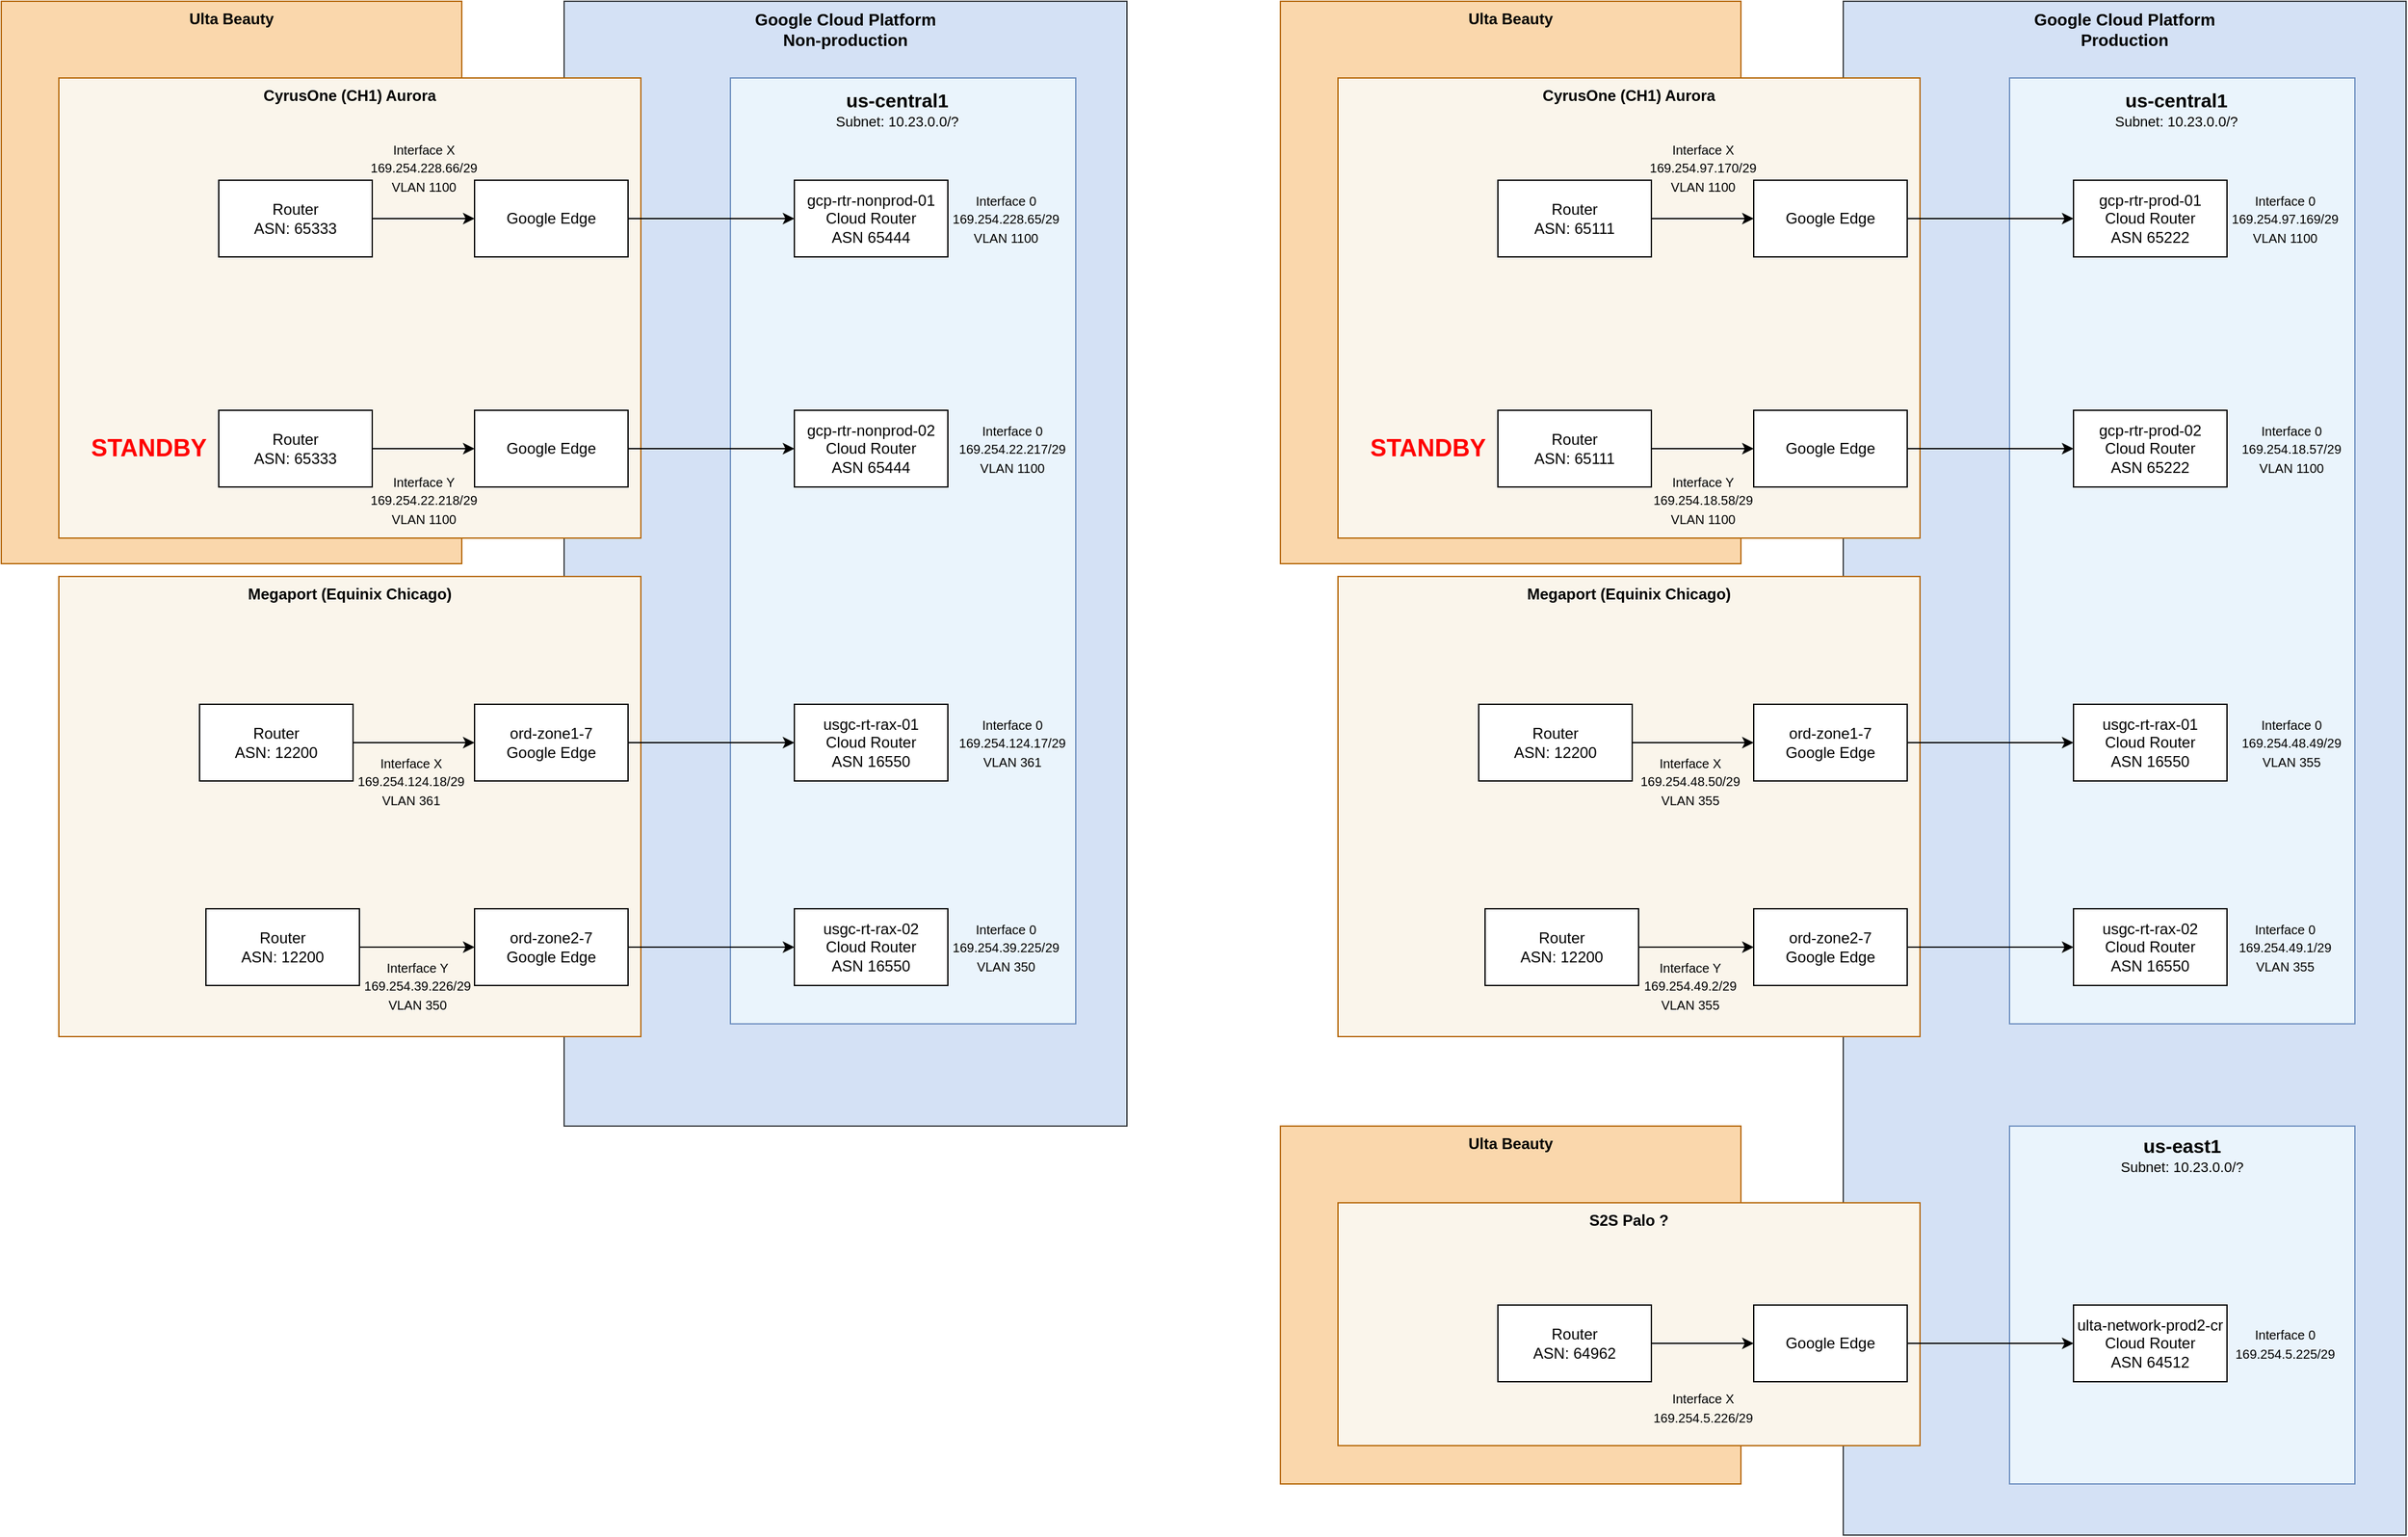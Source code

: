 <mxfile version="21.7.5" type="github">
  <diagram name="Page-1" id="3SdiVgpNQmzeXbNPI_lX">
    <mxGraphModel dx="1434" dy="750" grid="1" gridSize="10" guides="1" tooltips="1" connect="1" arrows="1" fold="1" page="1" pageScale="1" pageWidth="850" pageHeight="1100" math="0" shadow="0">
      <root>
        <mxCell id="0" />
        <mxCell id="1" parent="0" />
        <mxCell id="nBwWK0P_p0l8yNshkHRR-2" value="&lt;b&gt;&lt;font style=&quot;font-size: 13px;&quot;&gt;Google Cloud Platform&lt;br&gt;Non-production&lt;br&gt;&lt;/font&gt;&lt;/b&gt;" style="rounded=0;whiteSpace=wrap;html=1;align=center;verticalAlign=top;fillColor=#D4E1F5;strokeColor=#36393d;fillStyle=solid;" parent="1" vertex="1">
          <mxGeometry x="520" y="80" width="440" height="880" as="geometry" />
        </mxCell>
        <mxCell id="nBwWK0P_p0l8yNshkHRR-1" value="&lt;b&gt;Ulta Beauty&lt;/b&gt;" style="rounded=0;whiteSpace=wrap;html=1;verticalAlign=top;fillColor=#fad7ac;strokeColor=#b46504;" parent="1" vertex="1">
          <mxGeometry x="80" y="80" width="360" height="440" as="geometry" />
        </mxCell>
        <mxCell id="nBwWK0P_p0l8yNshkHRR-7" value="" style="rounded=0;whiteSpace=wrap;html=1;fillStyle=auto;fillColor=#EAF4FC;strokeColor=#6c8ebf;" parent="1" vertex="1">
          <mxGeometry x="650" y="140" width="270" height="740" as="geometry" />
        </mxCell>
        <mxCell id="nBwWK0P_p0l8yNshkHRR-3" value="gcp-rtr-nonprod-01&lt;br&gt;Cloud Router&lt;br&gt;ASN 65444" style="rounded=0;whiteSpace=wrap;html=1;" parent="1" vertex="1">
          <mxGeometry x="700" y="220" width="120" height="60" as="geometry" />
        </mxCell>
        <mxCell id="nBwWK0P_p0l8yNshkHRR-8" value="&lt;font style=&quot;&quot;&gt;&lt;b style=&quot;font-size: 15px;&quot;&gt;us-central1&lt;/b&gt;&lt;br&gt;&lt;font style=&quot;font-size: 11px;&quot;&gt;Subnet: 10.23.0.0/?&lt;/font&gt;&lt;br&gt;&lt;/font&gt;" style="text;html=1;align=center;verticalAlign=middle;resizable=0;points=[];autosize=1;strokeColor=none;fillColor=none;" parent="1" vertex="1">
          <mxGeometry x="720" y="140" width="120" height="50" as="geometry" />
        </mxCell>
        <mxCell id="nBwWK0P_p0l8yNshkHRR-9" value="&lt;font style=&quot;font-size: 10px;&quot;&gt;Interface 0&lt;br style=&quot;border-color: var(--border-color);&quot;&gt;169.254.228.65/29&lt;br style=&quot;border-color: var(--border-color);&quot;&gt;VLAN 1100&lt;/font&gt;" style="text;html=1;align=center;verticalAlign=middle;resizable=0;points=[];autosize=1;strokeColor=none;fillColor=none;" parent="1" vertex="1">
          <mxGeometry x="810" y="220" width="110" height="60" as="geometry" />
        </mxCell>
        <mxCell id="nBwWK0P_p0l8yNshkHRR-10" value="&lt;font style=&quot;font-size: 10px;&quot;&gt;Interface 0&lt;br&gt;169.254.22.217/29&lt;br&gt;VLAN 1100&lt;/font&gt;" style="text;html=1;align=center;verticalAlign=middle;resizable=0;points=[];autosize=1;strokeColor=none;fillColor=none;" parent="1" vertex="1">
          <mxGeometry x="815" y="400" width="110" height="60" as="geometry" />
        </mxCell>
        <mxCell id="nBwWK0P_p0l8yNshkHRR-11" value="&lt;b&gt;CyrusOne (CH1) Aurora&lt;/b&gt;" style="rounded=0;whiteSpace=wrap;html=1;fillStyle=auto;fillColor=#FAF5EB;strokeColor=#b46504;verticalAlign=top;" parent="1" vertex="1">
          <mxGeometry x="125" y="140" width="455" height="360" as="geometry" />
        </mxCell>
        <mxCell id="nBwWK0P_p0l8yNshkHRR-19" style="edgeStyle=orthogonalEdgeStyle;rounded=0;orthogonalLoop=1;jettySize=auto;html=1;exitX=1;exitY=0.5;exitDx=0;exitDy=0;" parent="1" source="nBwWK0P_p0l8yNshkHRR-12" target="nBwWK0P_p0l8yNshkHRR-23" edge="1">
          <mxGeometry relative="1" as="geometry">
            <mxPoint x="670" y="430" as="targetPoint" />
          </mxGeometry>
        </mxCell>
        <mxCell id="nBwWK0P_p0l8yNshkHRR-12" value="Google Edge" style="rounded=0;whiteSpace=wrap;html=1;" parent="1" vertex="1">
          <mxGeometry x="450" y="400" width="120" height="60" as="geometry" />
        </mxCell>
        <mxCell id="nBwWK0P_p0l8yNshkHRR-20" style="edgeStyle=orthogonalEdgeStyle;rounded=0;orthogonalLoop=1;jettySize=auto;html=1;exitX=1;exitY=0.5;exitDx=0;exitDy=0;entryX=0;entryY=0.5;entryDx=0;entryDy=0;" parent="1" source="nBwWK0P_p0l8yNshkHRR-13" target="nBwWK0P_p0l8yNshkHRR-3" edge="1">
          <mxGeometry relative="1" as="geometry" />
        </mxCell>
        <mxCell id="nBwWK0P_p0l8yNshkHRR-13" value="Google Edge" style="rounded=0;whiteSpace=wrap;html=1;" parent="1" vertex="1">
          <mxGeometry x="450" y="220" width="120" height="60" as="geometry" />
        </mxCell>
        <mxCell id="nBwWK0P_p0l8yNshkHRR-18" style="edgeStyle=orthogonalEdgeStyle;rounded=0;orthogonalLoop=1;jettySize=auto;html=1;exitX=1;exitY=0.5;exitDx=0;exitDy=0;entryX=0;entryY=0.5;entryDx=0;entryDy=0;" parent="1" source="nBwWK0P_p0l8yNshkHRR-14" target="nBwWK0P_p0l8yNshkHRR-12" edge="1">
          <mxGeometry relative="1" as="geometry" />
        </mxCell>
        <mxCell id="nBwWK0P_p0l8yNshkHRR-14" value="Router&lt;br&gt;ASN: 65333" style="rounded=0;whiteSpace=wrap;html=1;" parent="1" vertex="1">
          <mxGeometry x="250" y="400" width="120" height="60" as="geometry" />
        </mxCell>
        <mxCell id="nBwWK0P_p0l8yNshkHRR-17" style="edgeStyle=orthogonalEdgeStyle;rounded=0;orthogonalLoop=1;jettySize=auto;html=1;exitX=1;exitY=0.5;exitDx=0;exitDy=0;entryX=0;entryY=0.5;entryDx=0;entryDy=0;" parent="1" source="nBwWK0P_p0l8yNshkHRR-15" target="nBwWK0P_p0l8yNshkHRR-13" edge="1">
          <mxGeometry relative="1" as="geometry" />
        </mxCell>
        <mxCell id="nBwWK0P_p0l8yNshkHRR-15" value="Router&lt;br style=&quot;border-color: var(--border-color);&quot;&gt;ASN: 65333" style="rounded=0;whiteSpace=wrap;html=1;" parent="1" vertex="1">
          <mxGeometry x="250" y="220" width="120" height="60" as="geometry" />
        </mxCell>
        <mxCell id="nBwWK0P_p0l8yNshkHRR-21" value="&lt;font style=&quot;font-size: 10px;&quot;&gt;Interface Y&lt;br&gt;169.254.22.218/29&lt;br&gt;VLAN 1100&lt;/font&gt;" style="text;html=1;align=center;verticalAlign=middle;resizable=0;points=[];autosize=1;strokeColor=none;fillColor=none;" parent="1" vertex="1">
          <mxGeometry x="355" y="440" width="110" height="60" as="geometry" />
        </mxCell>
        <mxCell id="nBwWK0P_p0l8yNshkHRR-22" value="&lt;font style=&quot;font-size: 10px;&quot;&gt;Interface X&lt;br style=&quot;border-color: var(--border-color);&quot;&gt;169.254.228.66/29&lt;br style=&quot;border-color: var(--border-color);&quot;&gt;VLAN 1100&lt;/font&gt;" style="text;html=1;align=center;verticalAlign=middle;resizable=0;points=[];autosize=1;strokeColor=none;fillColor=none;" parent="1" vertex="1">
          <mxGeometry x="355" y="180" width="110" height="60" as="geometry" />
        </mxCell>
        <mxCell id="nBwWK0P_p0l8yNshkHRR-23" value="gcp-rtr-nonprod-02&lt;br&gt;Cloud Router&lt;br&gt;ASN 65444" style="rounded=0;whiteSpace=wrap;html=1;" parent="1" vertex="1">
          <mxGeometry x="700" y="400" width="120" height="60" as="geometry" />
        </mxCell>
        <mxCell id="nBwWK0P_p0l8yNshkHRR-24" value="&lt;b&gt;&lt;font style=&quot;font-size: 19px;&quot; color=&quot;#ff0000&quot;&gt;STANDBY&lt;/font&gt;&lt;/b&gt;" style="text;html=1;align=center;verticalAlign=middle;resizable=0;points=[];autosize=1;strokeColor=none;fillColor=none;" parent="1" vertex="1">
          <mxGeometry x="140" y="410" width="110" height="40" as="geometry" />
        </mxCell>
        <mxCell id="nBwWK0P_p0l8yNshkHRR-25" value="&lt;b&gt;Megaport (Equinix Chicago)&lt;/b&gt;" style="rounded=0;whiteSpace=wrap;html=1;fillStyle=auto;fillColor=#FAF5EB;strokeColor=#b46504;verticalAlign=top;" parent="1" vertex="1">
          <mxGeometry x="125" y="530" width="455" height="360" as="geometry" />
        </mxCell>
        <mxCell id="nBwWK0P_p0l8yNshkHRR-38" style="edgeStyle=orthogonalEdgeStyle;rounded=0;orthogonalLoop=1;jettySize=auto;html=1;exitX=1;exitY=0.5;exitDx=0;exitDy=0;entryX=0;entryY=0.5;entryDx=0;entryDy=0;" parent="1" source="nBwWK0P_p0l8yNshkHRR-26" target="nBwWK0P_p0l8yNshkHRR-28" edge="1">
          <mxGeometry relative="1" as="geometry" />
        </mxCell>
        <mxCell id="nBwWK0P_p0l8yNshkHRR-26" value="ord-zone2-7&lt;br&gt;Google Edge" style="rounded=0;whiteSpace=wrap;html=1;" parent="1" vertex="1">
          <mxGeometry x="450" y="790" width="120" height="60" as="geometry" />
        </mxCell>
        <mxCell id="nBwWK0P_p0l8yNshkHRR-39" style="edgeStyle=orthogonalEdgeStyle;rounded=0;orthogonalLoop=1;jettySize=auto;html=1;exitX=1;exitY=0.5;exitDx=0;exitDy=0;entryX=0;entryY=0.5;entryDx=0;entryDy=0;" parent="1" source="nBwWK0P_p0l8yNshkHRR-27" target="nBwWK0P_p0l8yNshkHRR-29" edge="1">
          <mxGeometry relative="1" as="geometry" />
        </mxCell>
        <mxCell id="nBwWK0P_p0l8yNshkHRR-27" value="ord-zone1-7&lt;br&gt;Google Edge" style="rounded=0;whiteSpace=wrap;html=1;" parent="1" vertex="1">
          <mxGeometry x="450" y="630" width="120" height="60" as="geometry" />
        </mxCell>
        <mxCell id="nBwWK0P_p0l8yNshkHRR-28" value="usgc-rt-rax-02&lt;br&gt;Cloud Router&lt;br&gt;ASN 16550" style="rounded=0;whiteSpace=wrap;html=1;" parent="1" vertex="1">
          <mxGeometry x="700" y="790" width="120" height="60" as="geometry" />
        </mxCell>
        <mxCell id="nBwWK0P_p0l8yNshkHRR-29" value="usgc-rt-rax-01&lt;br&gt;Cloud Router&lt;br&gt;ASN 16550" style="rounded=0;whiteSpace=wrap;html=1;" parent="1" vertex="1">
          <mxGeometry x="700" y="630" width="120" height="60" as="geometry" />
        </mxCell>
        <mxCell id="nBwWK0P_p0l8yNshkHRR-30" value="&lt;font style=&quot;font-size: 10px;&quot;&gt;Interface Y&lt;br&gt;169.254.39.226/29&lt;br&gt;VLAN 350&lt;/font&gt;" style="text;html=1;align=center;verticalAlign=middle;resizable=0;points=[];autosize=1;strokeColor=none;fillColor=none;" parent="1" vertex="1">
          <mxGeometry x="350" y="820" width="110" height="60" as="geometry" />
        </mxCell>
        <mxCell id="nBwWK0P_p0l8yNshkHRR-37" style="edgeStyle=orthogonalEdgeStyle;rounded=0;orthogonalLoop=1;jettySize=auto;html=1;exitX=1;exitY=0.5;exitDx=0;exitDy=0;" parent="1" source="nBwWK0P_p0l8yNshkHRR-31" target="nBwWK0P_p0l8yNshkHRR-26" edge="1">
          <mxGeometry relative="1" as="geometry" />
        </mxCell>
        <mxCell id="nBwWK0P_p0l8yNshkHRR-31" value="Router&lt;br&gt;ASN: 12200" style="rounded=0;whiteSpace=wrap;html=1;" parent="1" vertex="1">
          <mxGeometry x="240" y="790" width="120" height="60" as="geometry" />
        </mxCell>
        <mxCell id="nBwWK0P_p0l8yNshkHRR-32" value="&lt;font style=&quot;font-size: 10px;&quot;&gt;Interface 0&lt;br style=&quot;border-color: var(--border-color);&quot;&gt;169.254.124.17/29&lt;br style=&quot;border-color: var(--border-color);&quot;&gt;VLAN 361&lt;/font&gt;" style="text;html=1;align=center;verticalAlign=middle;resizable=0;points=[];autosize=1;strokeColor=none;fillColor=none;" parent="1" vertex="1">
          <mxGeometry x="815" y="630" width="110" height="60" as="geometry" />
        </mxCell>
        <mxCell id="nBwWK0P_p0l8yNshkHRR-33" value="&lt;font style=&quot;font-size: 10px;&quot;&gt;Interface 0&lt;br style=&quot;border-color: var(--border-color);&quot;&gt;169.254.39.225/29&lt;br style=&quot;border-color: var(--border-color);&quot;&gt;VLAN 350&lt;/font&gt;" style="text;html=1;align=center;verticalAlign=middle;resizable=0;points=[];autosize=1;strokeColor=none;fillColor=none;" parent="1" vertex="1">
          <mxGeometry x="810" y="790" width="110" height="60" as="geometry" />
        </mxCell>
        <mxCell id="nBwWK0P_p0l8yNshkHRR-34" value="&lt;font style=&quot;font-size: 10px;&quot;&gt;Interface X&lt;br style=&quot;border-color: var(--border-color);&quot;&gt;169.254.124.18/29&lt;br style=&quot;border-color: var(--border-color);&quot;&gt;VLAN 361&lt;/font&gt;" style="text;html=1;align=center;verticalAlign=middle;resizable=0;points=[];autosize=1;strokeColor=none;fillColor=none;" parent="1" vertex="1">
          <mxGeometry x="345" y="660" width="110" height="60" as="geometry" />
        </mxCell>
        <mxCell id="nBwWK0P_p0l8yNshkHRR-36" style="edgeStyle=orthogonalEdgeStyle;rounded=0;orthogonalLoop=1;jettySize=auto;html=1;exitX=1;exitY=0.5;exitDx=0;exitDy=0;" parent="1" source="nBwWK0P_p0l8yNshkHRR-35" target="nBwWK0P_p0l8yNshkHRR-27" edge="1">
          <mxGeometry relative="1" as="geometry" />
        </mxCell>
        <mxCell id="nBwWK0P_p0l8yNshkHRR-35" value="Router&lt;br&gt;ASN: 12200" style="rounded=0;whiteSpace=wrap;html=1;" parent="1" vertex="1">
          <mxGeometry x="235" y="630" width="120" height="60" as="geometry" />
        </mxCell>
        <mxCell id="nBwWK0P_p0l8yNshkHRR-50" value="&lt;b&gt;&lt;font style=&quot;font-size: 13px;&quot;&gt;Google Cloud Platform&lt;br&gt;Production&lt;br&gt;&lt;/font&gt;&lt;/b&gt;" style="rounded=0;whiteSpace=wrap;html=1;align=center;verticalAlign=top;fillColor=#D4E1F5;strokeColor=#36393d;fillStyle=solid;" parent="1" vertex="1">
          <mxGeometry x="1520" y="80" width="440" height="1200" as="geometry" />
        </mxCell>
        <mxCell id="nBwWK0P_p0l8yNshkHRR-51" value="&lt;b&gt;Ulta Beauty&lt;/b&gt;" style="rounded=0;whiteSpace=wrap;html=1;verticalAlign=top;fillColor=#fad7ac;strokeColor=#b46504;" parent="1" vertex="1">
          <mxGeometry x="1080" y="80" width="360" height="440" as="geometry" />
        </mxCell>
        <mxCell id="nBwWK0P_p0l8yNshkHRR-52" value="" style="rounded=0;whiteSpace=wrap;html=1;fillStyle=auto;fillColor=#EAF4FC;strokeColor=#6c8ebf;" parent="1" vertex="1">
          <mxGeometry x="1650" y="140" width="270" height="740" as="geometry" />
        </mxCell>
        <mxCell id="nBwWK0P_p0l8yNshkHRR-53" value="gcp-rtr-prod-01&lt;br&gt;Cloud Router&lt;br&gt;ASN 65222" style="rounded=0;whiteSpace=wrap;html=1;" parent="1" vertex="1">
          <mxGeometry x="1700" y="220" width="120" height="60" as="geometry" />
        </mxCell>
        <mxCell id="nBwWK0P_p0l8yNshkHRR-54" value="&lt;font style=&quot;&quot;&gt;&lt;b style=&quot;font-size: 15px;&quot;&gt;us-central1&lt;/b&gt;&lt;br&gt;&lt;font style=&quot;font-size: 11px;&quot;&gt;Subnet: 10.23.0.0/?&lt;/font&gt;&lt;br&gt;&lt;/font&gt;" style="text;html=1;align=center;verticalAlign=middle;resizable=0;points=[];autosize=1;strokeColor=none;fillColor=none;" parent="1" vertex="1">
          <mxGeometry x="1720" y="140" width="120" height="50" as="geometry" />
        </mxCell>
        <mxCell id="nBwWK0P_p0l8yNshkHRR-55" value="&lt;font style=&quot;font-size: 10px;&quot;&gt;Interface 0&lt;br style=&quot;border-color: var(--border-color);&quot;&gt;169.254.97.169/29&lt;br style=&quot;border-color: var(--border-color);&quot;&gt;VLAN 1100&lt;/font&gt;" style="text;html=1;align=center;verticalAlign=middle;resizable=0;points=[];autosize=1;strokeColor=none;fillColor=none;" parent="1" vertex="1">
          <mxGeometry x="1810" y="220" width="110" height="60" as="geometry" />
        </mxCell>
        <mxCell id="nBwWK0P_p0l8yNshkHRR-56" value="&lt;font style=&quot;font-size: 10px;&quot;&gt;Interface 0&lt;br&gt;169.254.18.57/29&lt;br&gt;VLAN 1100&lt;/font&gt;" style="text;html=1;align=center;verticalAlign=middle;resizable=0;points=[];autosize=1;strokeColor=none;fillColor=none;" parent="1" vertex="1">
          <mxGeometry x="1820" y="400" width="100" height="60" as="geometry" />
        </mxCell>
        <mxCell id="nBwWK0P_p0l8yNshkHRR-57" value="&lt;b&gt;CyrusOne (CH1) Aurora&lt;/b&gt;" style="rounded=0;whiteSpace=wrap;html=1;fillStyle=auto;fillColor=#FAF5EB;strokeColor=#b46504;verticalAlign=top;" parent="1" vertex="1">
          <mxGeometry x="1125" y="140" width="455" height="360" as="geometry" />
        </mxCell>
        <mxCell id="nBwWK0P_p0l8yNshkHRR-58" style="edgeStyle=orthogonalEdgeStyle;rounded=0;orthogonalLoop=1;jettySize=auto;html=1;exitX=1;exitY=0.5;exitDx=0;exitDy=0;" parent="1" source="nBwWK0P_p0l8yNshkHRR-59" target="nBwWK0P_p0l8yNshkHRR-68" edge="1">
          <mxGeometry relative="1" as="geometry">
            <mxPoint x="1670" y="430" as="targetPoint" />
          </mxGeometry>
        </mxCell>
        <mxCell id="nBwWK0P_p0l8yNshkHRR-59" value="Google Edge" style="rounded=0;whiteSpace=wrap;html=1;" parent="1" vertex="1">
          <mxGeometry x="1450" y="400" width="120" height="60" as="geometry" />
        </mxCell>
        <mxCell id="nBwWK0P_p0l8yNshkHRR-60" style="edgeStyle=orthogonalEdgeStyle;rounded=0;orthogonalLoop=1;jettySize=auto;html=1;exitX=1;exitY=0.5;exitDx=0;exitDy=0;entryX=0;entryY=0.5;entryDx=0;entryDy=0;" parent="1" source="nBwWK0P_p0l8yNshkHRR-61" target="nBwWK0P_p0l8yNshkHRR-53" edge="1">
          <mxGeometry relative="1" as="geometry" />
        </mxCell>
        <mxCell id="nBwWK0P_p0l8yNshkHRR-61" value="Google Edge" style="rounded=0;whiteSpace=wrap;html=1;" parent="1" vertex="1">
          <mxGeometry x="1450" y="220" width="120" height="60" as="geometry" />
        </mxCell>
        <mxCell id="nBwWK0P_p0l8yNshkHRR-62" style="edgeStyle=orthogonalEdgeStyle;rounded=0;orthogonalLoop=1;jettySize=auto;html=1;exitX=1;exitY=0.5;exitDx=0;exitDy=0;entryX=0;entryY=0.5;entryDx=0;entryDy=0;" parent="1" source="nBwWK0P_p0l8yNshkHRR-63" target="nBwWK0P_p0l8yNshkHRR-59" edge="1">
          <mxGeometry relative="1" as="geometry" />
        </mxCell>
        <mxCell id="nBwWK0P_p0l8yNshkHRR-63" value="Router&lt;br&gt;ASN: 65111" style="rounded=0;whiteSpace=wrap;html=1;" parent="1" vertex="1">
          <mxGeometry x="1250" y="400" width="120" height="60" as="geometry" />
        </mxCell>
        <mxCell id="nBwWK0P_p0l8yNshkHRR-64" style="edgeStyle=orthogonalEdgeStyle;rounded=0;orthogonalLoop=1;jettySize=auto;html=1;exitX=1;exitY=0.5;exitDx=0;exitDy=0;entryX=0;entryY=0.5;entryDx=0;entryDy=0;" parent="1" source="nBwWK0P_p0l8yNshkHRR-65" target="nBwWK0P_p0l8yNshkHRR-61" edge="1">
          <mxGeometry relative="1" as="geometry" />
        </mxCell>
        <mxCell id="nBwWK0P_p0l8yNshkHRR-65" value="Router&lt;br style=&quot;border-color: var(--border-color);&quot;&gt;ASN: 65111" style="rounded=0;whiteSpace=wrap;html=1;" parent="1" vertex="1">
          <mxGeometry x="1250" y="220" width="120" height="60" as="geometry" />
        </mxCell>
        <mxCell id="nBwWK0P_p0l8yNshkHRR-66" value="&lt;font style=&quot;font-size: 10px;&quot;&gt;Interface Y&lt;br&gt;169.254.18.58/29&lt;br&gt;VLAN 1100&lt;/font&gt;" style="text;html=1;align=center;verticalAlign=middle;resizable=0;points=[];autosize=1;strokeColor=none;fillColor=none;" parent="1" vertex="1">
          <mxGeometry x="1360" y="440" width="100" height="60" as="geometry" />
        </mxCell>
        <mxCell id="nBwWK0P_p0l8yNshkHRR-67" value="&lt;font style=&quot;font-size: 10px;&quot;&gt;Interface X&lt;br style=&quot;border-color: var(--border-color);&quot;&gt;169.254.97.170/29&lt;br style=&quot;border-color: var(--border-color);&quot;&gt;VLAN 1100&lt;/font&gt;" style="text;html=1;align=center;verticalAlign=middle;resizable=0;points=[];autosize=1;strokeColor=none;fillColor=none;" parent="1" vertex="1">
          <mxGeometry x="1355" y="180" width="110" height="60" as="geometry" />
        </mxCell>
        <mxCell id="nBwWK0P_p0l8yNshkHRR-68" value="gcp-rtr-prod-02&lt;br&gt;Cloud Router&lt;br&gt;ASN 65222" style="rounded=0;whiteSpace=wrap;html=1;" parent="1" vertex="1">
          <mxGeometry x="1700" y="400" width="120" height="60" as="geometry" />
        </mxCell>
        <mxCell id="nBwWK0P_p0l8yNshkHRR-69" value="&lt;b&gt;&lt;font style=&quot;font-size: 19px;&quot; color=&quot;#ff0000&quot;&gt;STANDBY&lt;/font&gt;&lt;/b&gt;" style="text;html=1;align=center;verticalAlign=middle;resizable=0;points=[];autosize=1;strokeColor=none;fillColor=none;" parent="1" vertex="1">
          <mxGeometry x="1140" y="410" width="110" height="40" as="geometry" />
        </mxCell>
        <mxCell id="nBwWK0P_p0l8yNshkHRR-70" value="&lt;b&gt;Megaport (Equinix Chicago)&lt;/b&gt;" style="rounded=0;whiteSpace=wrap;html=1;fillStyle=auto;fillColor=#FAF5EB;strokeColor=#b46504;verticalAlign=top;" parent="1" vertex="1">
          <mxGeometry x="1125" y="530" width="455" height="360" as="geometry" />
        </mxCell>
        <mxCell id="nBwWK0P_p0l8yNshkHRR-71" style="edgeStyle=orthogonalEdgeStyle;rounded=0;orthogonalLoop=1;jettySize=auto;html=1;exitX=1;exitY=0.5;exitDx=0;exitDy=0;entryX=0;entryY=0.5;entryDx=0;entryDy=0;" parent="1" source="nBwWK0P_p0l8yNshkHRR-72" target="nBwWK0P_p0l8yNshkHRR-75" edge="1">
          <mxGeometry relative="1" as="geometry" />
        </mxCell>
        <mxCell id="nBwWK0P_p0l8yNshkHRR-72" value="ord-zone2-7&lt;br&gt;Google Edge" style="rounded=0;whiteSpace=wrap;html=1;" parent="1" vertex="1">
          <mxGeometry x="1450" y="790" width="120" height="60" as="geometry" />
        </mxCell>
        <mxCell id="nBwWK0P_p0l8yNshkHRR-73" style="edgeStyle=orthogonalEdgeStyle;rounded=0;orthogonalLoop=1;jettySize=auto;html=1;exitX=1;exitY=0.5;exitDx=0;exitDy=0;entryX=0;entryY=0.5;entryDx=0;entryDy=0;" parent="1" source="nBwWK0P_p0l8yNshkHRR-74" target="nBwWK0P_p0l8yNshkHRR-76" edge="1">
          <mxGeometry relative="1" as="geometry" />
        </mxCell>
        <mxCell id="nBwWK0P_p0l8yNshkHRR-74" value="ord-zone1-7&lt;br&gt;Google Edge" style="rounded=0;whiteSpace=wrap;html=1;" parent="1" vertex="1">
          <mxGeometry x="1450" y="630" width="120" height="60" as="geometry" />
        </mxCell>
        <mxCell id="nBwWK0P_p0l8yNshkHRR-75" value="usgc-rt-rax-02&lt;br&gt;Cloud Router&lt;br&gt;ASN 16550" style="rounded=0;whiteSpace=wrap;html=1;" parent="1" vertex="1">
          <mxGeometry x="1700" y="790" width="120" height="60" as="geometry" />
        </mxCell>
        <mxCell id="nBwWK0P_p0l8yNshkHRR-76" value="usgc-rt-rax-01&lt;br&gt;Cloud Router&lt;br&gt;ASN 16550" style="rounded=0;whiteSpace=wrap;html=1;" parent="1" vertex="1">
          <mxGeometry x="1700" y="630" width="120" height="60" as="geometry" />
        </mxCell>
        <mxCell id="nBwWK0P_p0l8yNshkHRR-77" value="&lt;font style=&quot;font-size: 10px;&quot;&gt;Interface Y&lt;br&gt;169.254.49.2/29&lt;br&gt;VLAN 355&lt;/font&gt;" style="text;html=1;align=center;verticalAlign=middle;resizable=0;points=[];autosize=1;strokeColor=none;fillColor=none;" parent="1" vertex="1">
          <mxGeometry x="1350" y="820" width="100" height="60" as="geometry" />
        </mxCell>
        <mxCell id="nBwWK0P_p0l8yNshkHRR-78" style="edgeStyle=orthogonalEdgeStyle;rounded=0;orthogonalLoop=1;jettySize=auto;html=1;exitX=1;exitY=0.5;exitDx=0;exitDy=0;" parent="1" source="nBwWK0P_p0l8yNshkHRR-79" target="nBwWK0P_p0l8yNshkHRR-72" edge="1">
          <mxGeometry relative="1" as="geometry" />
        </mxCell>
        <mxCell id="nBwWK0P_p0l8yNshkHRR-79" value="Router&lt;br&gt;ASN: 12200" style="rounded=0;whiteSpace=wrap;html=1;" parent="1" vertex="1">
          <mxGeometry x="1240" y="790" width="120" height="60" as="geometry" />
        </mxCell>
        <mxCell id="nBwWK0P_p0l8yNshkHRR-80" value="&lt;font style=&quot;font-size: 10px;&quot;&gt;Interface 0&lt;br style=&quot;border-color: var(--border-color);&quot;&gt;169.254.48.49/29&lt;br style=&quot;border-color: var(--border-color);&quot;&gt;VLAN 355&lt;/font&gt;" style="text;html=1;align=center;verticalAlign=middle;resizable=0;points=[];autosize=1;strokeColor=none;fillColor=none;" parent="1" vertex="1">
          <mxGeometry x="1820" y="630" width="100" height="60" as="geometry" />
        </mxCell>
        <mxCell id="nBwWK0P_p0l8yNshkHRR-81" value="&lt;font style=&quot;font-size: 10px;&quot;&gt;Interface 0&lt;br style=&quot;border-color: var(--border-color);&quot;&gt;169.254.49.1/29&lt;br style=&quot;border-color: var(--border-color);&quot;&gt;VLAN 355&lt;/font&gt;" style="text;html=1;align=center;verticalAlign=middle;resizable=0;points=[];autosize=1;strokeColor=none;fillColor=none;" parent="1" vertex="1">
          <mxGeometry x="1815" y="790" width="100" height="60" as="geometry" />
        </mxCell>
        <mxCell id="nBwWK0P_p0l8yNshkHRR-82" value="&lt;font style=&quot;font-size: 10px;&quot;&gt;Interface X&lt;br style=&quot;border-color: var(--border-color);&quot;&gt;169.254.48.50/29&lt;br style=&quot;border-color: var(--border-color);&quot;&gt;VLAN 355&lt;/font&gt;" style="text;html=1;align=center;verticalAlign=middle;resizable=0;points=[];autosize=1;strokeColor=none;fillColor=none;" parent="1" vertex="1">
          <mxGeometry x="1350" y="660" width="100" height="60" as="geometry" />
        </mxCell>
        <mxCell id="nBwWK0P_p0l8yNshkHRR-83" style="edgeStyle=orthogonalEdgeStyle;rounded=0;orthogonalLoop=1;jettySize=auto;html=1;exitX=1;exitY=0.5;exitDx=0;exitDy=0;" parent="1" source="nBwWK0P_p0l8yNshkHRR-84" target="nBwWK0P_p0l8yNshkHRR-74" edge="1">
          <mxGeometry relative="1" as="geometry" />
        </mxCell>
        <mxCell id="nBwWK0P_p0l8yNshkHRR-84" value="Router&lt;br&gt;ASN: 12200" style="rounded=0;whiteSpace=wrap;html=1;" parent="1" vertex="1">
          <mxGeometry x="1235" y="630" width="120" height="60" as="geometry" />
        </mxCell>
        <mxCell id="nBwWK0P_p0l8yNshkHRR-85" value="&lt;b&gt;Ulta Beauty&lt;/b&gt;" style="rounded=0;whiteSpace=wrap;html=1;verticalAlign=top;fillColor=#fad7ac;strokeColor=#b46504;" parent="1" vertex="1">
          <mxGeometry x="1080" y="960" width="360" height="280" as="geometry" />
        </mxCell>
        <mxCell id="nBwWK0P_p0l8yNshkHRR-86" value="&lt;font style=&quot;&quot;&gt;&lt;b style=&quot;font-size: 15px;&quot;&gt;us-east1&lt;/b&gt;&lt;br&gt;&lt;font style=&quot;font-size: 11px;&quot;&gt;Subnet: 10.23.0.0/?&lt;/font&gt;&lt;/font&gt;" style="rounded=0;whiteSpace=wrap;html=1;fillStyle=auto;fillColor=#EAF4FC;strokeColor=#6c8ebf;verticalAlign=top;" parent="1" vertex="1">
          <mxGeometry x="1650" y="960" width="270" height="280" as="geometry" />
        </mxCell>
        <mxCell id="nBwWK0P_p0l8yNshkHRR-87" value="ulta-network-prod2-cr&lt;br&gt;Cloud Router&lt;br&gt;ASN 64512" style="rounded=0;whiteSpace=wrap;html=1;" parent="1" vertex="1">
          <mxGeometry x="1700" y="1100" width="120" height="60" as="geometry" />
        </mxCell>
        <mxCell id="nBwWK0P_p0l8yNshkHRR-88" value="&lt;font style=&quot;font-size: 10px;&quot;&gt;Interface 0&lt;br style=&quot;border-color: var(--border-color);&quot;&gt;169.254.5.225/29&lt;br&gt;&lt;/font&gt;" style="text;html=1;align=center;verticalAlign=middle;resizable=0;points=[];autosize=1;strokeColor=none;fillColor=none;" parent="1" vertex="1">
          <mxGeometry x="1815" y="1110" width="100" height="40" as="geometry" />
        </mxCell>
        <mxCell id="nBwWK0P_p0l8yNshkHRR-89" value="&lt;b&gt;S2S Palo ?&lt;/b&gt;" style="rounded=0;whiteSpace=wrap;html=1;fillStyle=auto;fillColor=#FAF5EB;strokeColor=#b46504;verticalAlign=top;" parent="1" vertex="1">
          <mxGeometry x="1125" y="1020" width="455" height="190" as="geometry" />
        </mxCell>
        <mxCell id="nBwWK0P_p0l8yNshkHRR-90" style="edgeStyle=orthogonalEdgeStyle;rounded=0;orthogonalLoop=1;jettySize=auto;html=1;exitX=1;exitY=0.5;exitDx=0;exitDy=0;" parent="1" source="nBwWK0P_p0l8yNshkHRR-91" target="nBwWK0P_p0l8yNshkHRR-93" edge="1">
          <mxGeometry relative="1" as="geometry" />
        </mxCell>
        <mxCell id="nBwWK0P_p0l8yNshkHRR-91" value="Router&lt;br&gt;ASN: 64962" style="rounded=0;whiteSpace=wrap;html=1;" parent="1" vertex="1">
          <mxGeometry x="1250" y="1100" width="120" height="60" as="geometry" />
        </mxCell>
        <mxCell id="nBwWK0P_p0l8yNshkHRR-92" style="edgeStyle=orthogonalEdgeStyle;rounded=0;orthogonalLoop=1;jettySize=auto;html=1;exitX=1;exitY=0.5;exitDx=0;exitDy=0;entryX=0;entryY=0.5;entryDx=0;entryDy=0;" parent="1" source="nBwWK0P_p0l8yNshkHRR-93" target="nBwWK0P_p0l8yNshkHRR-87" edge="1">
          <mxGeometry relative="1" as="geometry" />
        </mxCell>
        <mxCell id="nBwWK0P_p0l8yNshkHRR-93" value="Google Edge" style="rounded=0;whiteSpace=wrap;html=1;" parent="1" vertex="1">
          <mxGeometry x="1450" y="1100" width="120" height="60" as="geometry" />
        </mxCell>
        <mxCell id="nBwWK0P_p0l8yNshkHRR-94" value="&lt;font style=&quot;font-size: 10px;&quot;&gt;Interface X&lt;br&gt;169.254.5.226/29&lt;br&gt;&lt;/font&gt;" style="text;html=1;align=center;verticalAlign=middle;resizable=0;points=[];autosize=1;strokeColor=none;fillColor=none;" parent="1" vertex="1">
          <mxGeometry x="1360" y="1160" width="100" height="40" as="geometry" />
        </mxCell>
      </root>
    </mxGraphModel>
  </diagram>
</mxfile>
